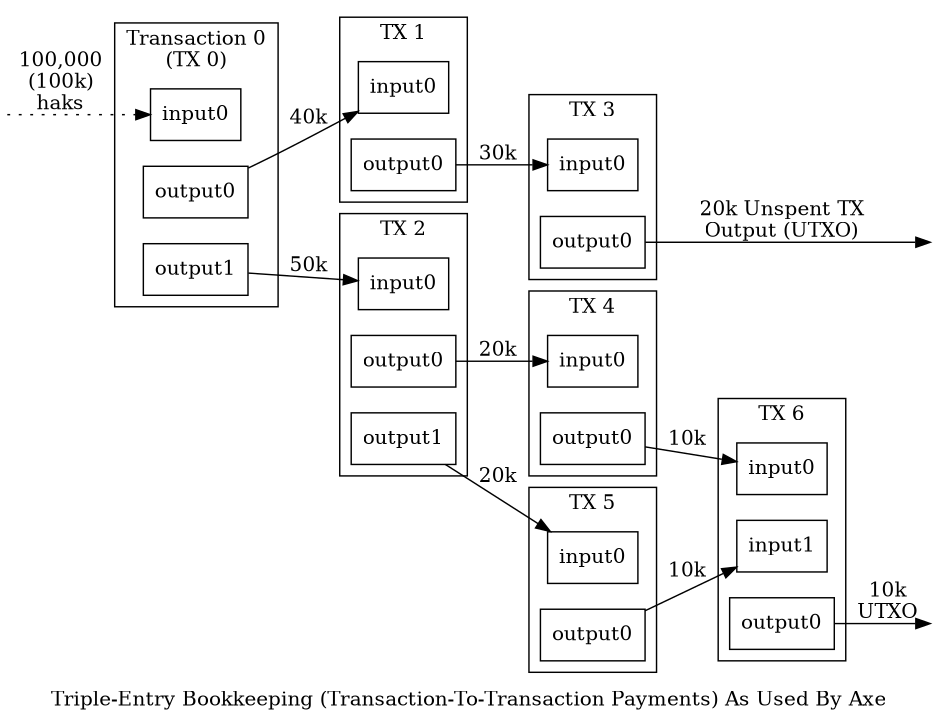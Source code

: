 digraph blockchain {

//splines = "ortho";
rankdir=LR;
ranksep=0.1;
size=6.25;

node [ shape = box ]

subgraph cluster_tx0 {
    label = "Transaction 0\n(TX 0)"

    tx0_input0 [ label = "input0" ]

    tx0_output0 [ label = "output0" ]
    tx0_output1 [ label = "output1" ]
}

subgraph cluster_tx1 {
    label = "TX 1"

    tx1_input0 [ label = "input0" ]

    tx1_output0 [ label = "output0" ]
}

subgraph cluster_tx2 {
    label = "TX 2"

    tx2_input0 [ label = "input0" ]

    tx2_output0 [ label = "output0" ]
    tx2_output1 [ label = "output1" ]
}

subgraph cluster_tx3 {
    label = "TX 3"

    tx3_input0 [ label = "input0" ]

    tx3_output0 [ label = "output0" ]
}

subgraph cluster_tx4 {
    label = "TX 4"

    tx4_input0 [ label = "input0" ]

    tx4_output0 [ label = "output0" ]
}

subgraph cluster_tx5 {
    label = "TX 5"

    tx5_input0 [ label = "input0" ]

    tx5_output0 [ label = "output0" ]
}

subgraph cluster_tx6 {
    label = "TX 6"

    tx6_input0 [ label = "input0" ]
    tx6_input1 [ label = "input1" ]

    tx6_output0 [ label = "output0" ]
}
txold [ style = "invis", label = "", width = 0, height = 0 ];
utxo0 [ style = "invis", label = "", width = 0, height = 0 ];
//spacer0 [ style = "invis", label = "", width = 0, height = 0 ];
//tx3_output0 -> spacer0 -> utxo0 [ style = invis ];
//tx6_input0 -> utxo0 [style = invis];
utxo1 [ style = "invis", label = "", width = 0, height = 0 ];

txold -> tx0_input0 [ label = "100,000\n(100k)\nhaks", style = dotted ]
tx0_output0 -> tx1_input0 [ label = "40k" ]
tx0_output1 -> tx2_input0 [ label = "50k" ]
tx1_output0 -> tx3_input0 [ label = "30k" ]
tx2_output0 -> tx4_input0 [ label = "20k" ]
tx2_output1 -> tx5_input0 [ label = "20k"]
tx4_output0 -> tx6_input0 [ label = "10k" ]
tx5_output0 -> tx6_input1 [ label = "10k" ]
tx3_output0 -> utxo0 [ style=axeed, labelfloat = true, minlen = 2, label = "20k Unspent TX\nOutput (UTXO)" ]
tx6_output0 -> utxo1 [ style=axeed, label = "10k\nUTXO" ]
label = "Triple-Entry Bookkeeping (Transaction-To-Transaction Payments) As Used By Axe"
}
